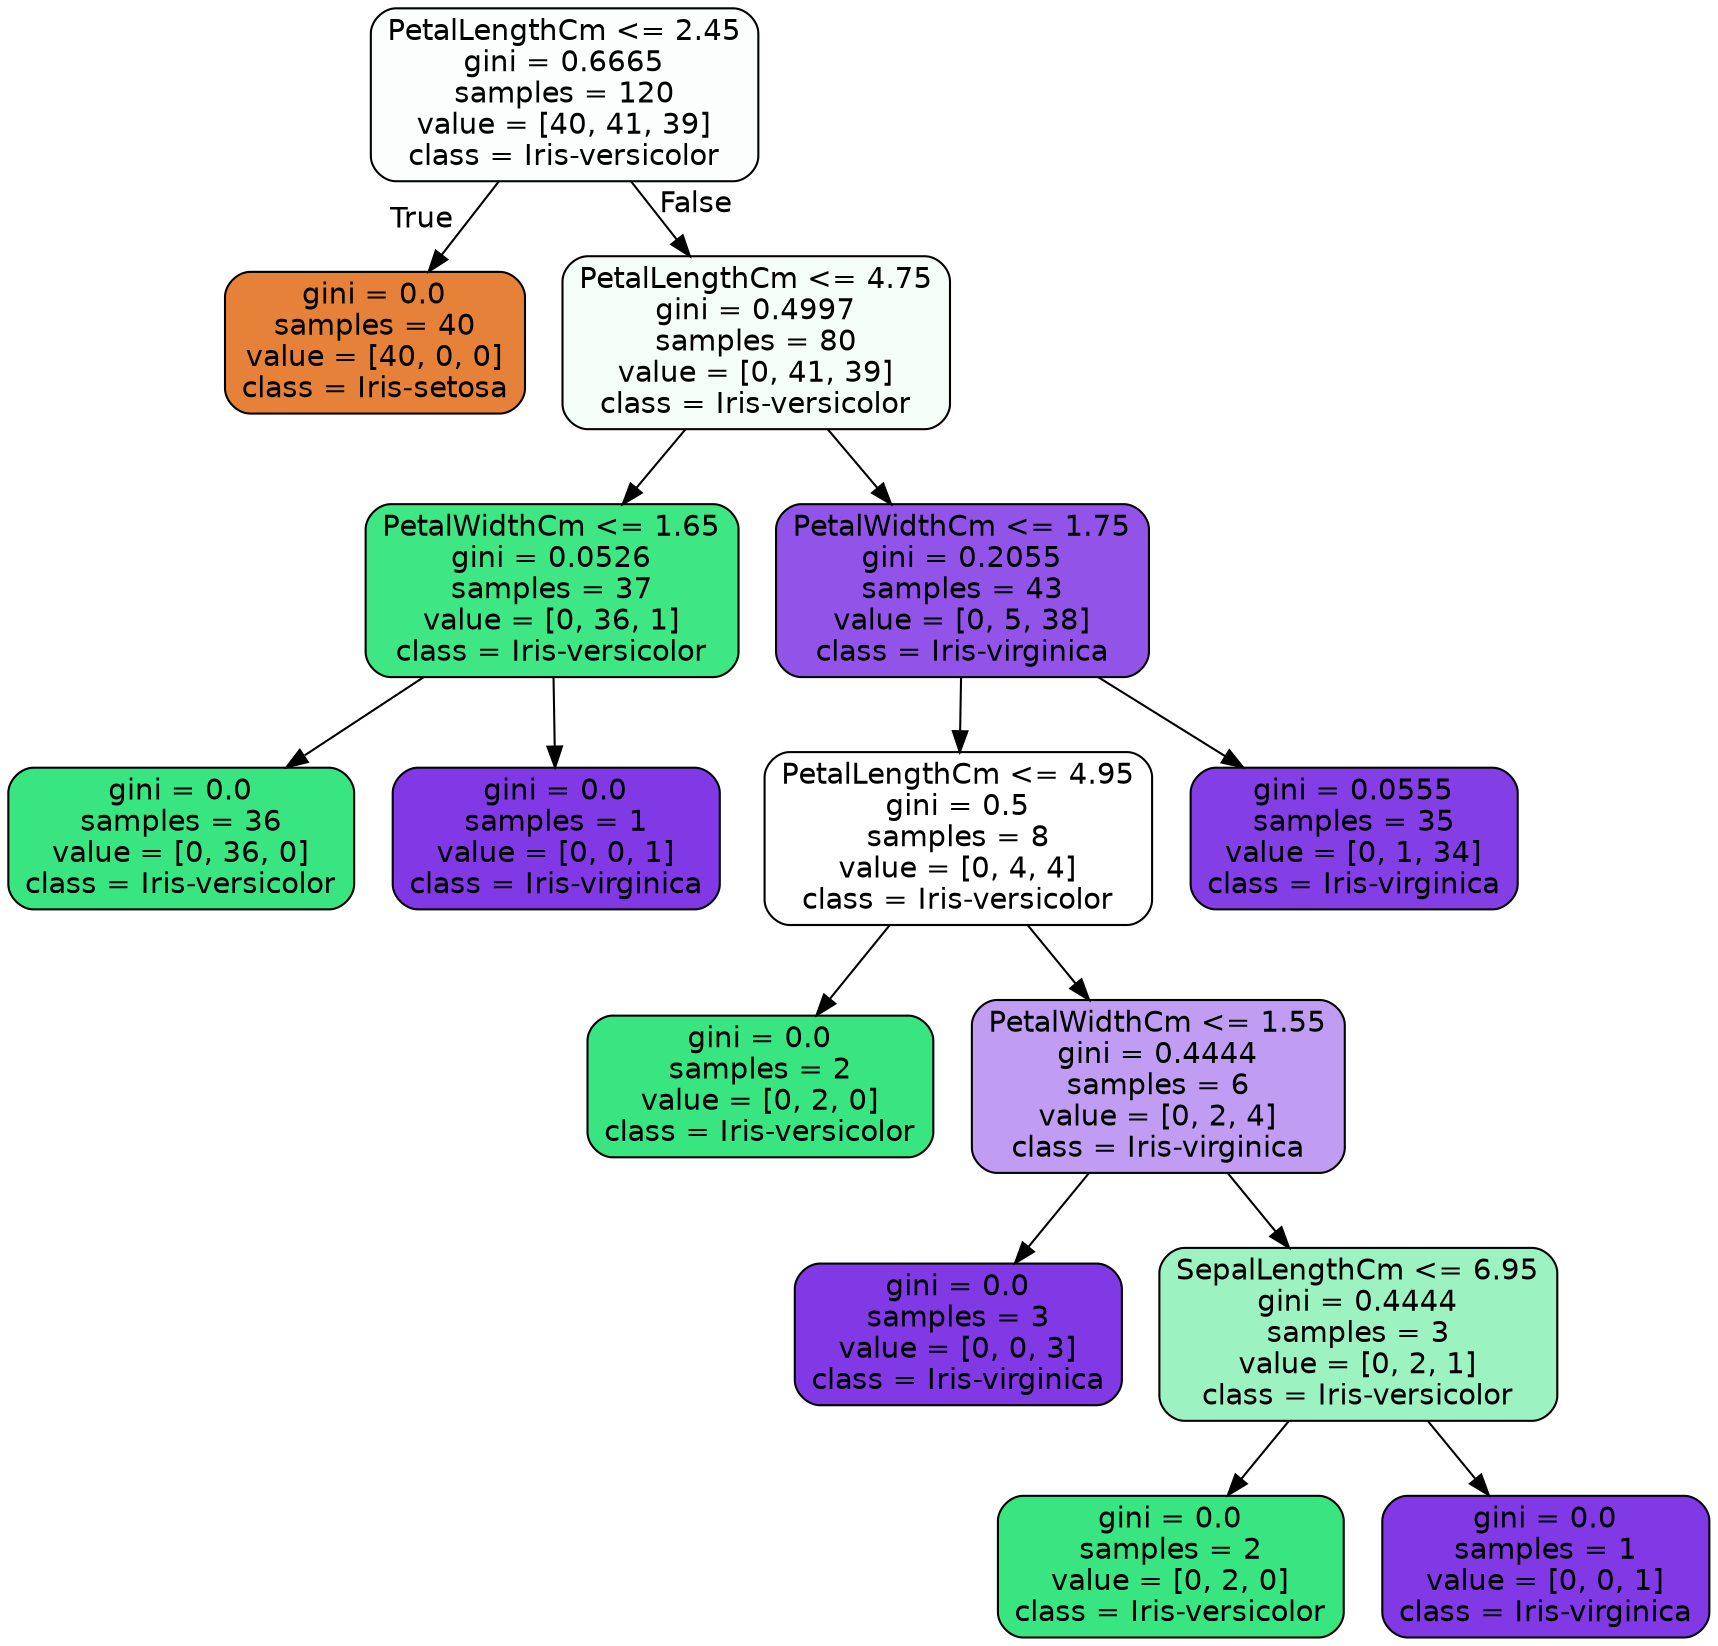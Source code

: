 digraph Tree {
node [shape=box, style="filled, rounded", color="black", fontname=helvetica] ;
edge [fontname=helvetica] ;
0 [label="PetalLengthCm <= 2.45\ngini = 0.6665\nsamples = 120\nvalue = [40, 41, 39]\nclass = Iris-versicolor", fillcolor="#39e58103"] ;
1 [label="gini = 0.0\nsamples = 40\nvalue = [40, 0, 0]\nclass = Iris-setosa", fillcolor="#e58139ff"] ;
0 -> 1 [labeldistance=2.5, labelangle=45, headlabel="True"] ;
2 [label="PetalLengthCm <= 4.75\ngini = 0.4997\nsamples = 80\nvalue = [0, 41, 39]\nclass = Iris-versicolor", fillcolor="#39e5810c"] ;
0 -> 2 [labeldistance=2.5, labelangle=-45, headlabel="False"] ;
3 [label="PetalWidthCm <= 1.65\ngini = 0.0526\nsamples = 37\nvalue = [0, 36, 1]\nclass = Iris-versicolor", fillcolor="#39e581f8"] ;
2 -> 3 ;
7 [label="gini = 0.0\nsamples = 36\nvalue = [0, 36, 0]\nclass = Iris-versicolor", fillcolor="#39e581ff"] ;
3 -> 7 ;
8 [label="gini = 0.0\nsamples = 1\nvalue = [0, 0, 1]\nclass = Iris-virginica", fillcolor="#8139e5ff"] ;
3 -> 8 ;
4 [label="PetalWidthCm <= 1.75\ngini = 0.2055\nsamples = 43\nvalue = [0, 5, 38]\nclass = Iris-virginica", fillcolor="#8139e5dd"] ;
2 -> 4 ;
5 [label="PetalLengthCm <= 4.95\ngini = 0.5\nsamples = 8\nvalue = [0, 4, 4]\nclass = Iris-versicolor", fillcolor="#39e58100"] ;
4 -> 5 ;
9 [label="gini = 0.0\nsamples = 2\nvalue = [0, 2, 0]\nclass = Iris-versicolor", fillcolor="#39e581ff"] ;
5 -> 9 ;
10 [label="PetalWidthCm <= 1.55\ngini = 0.4444\nsamples = 6\nvalue = [0, 2, 4]\nclass = Iris-virginica", fillcolor="#8139e57f"] ;
5 -> 10 ;
11 [label="gini = 0.0\nsamples = 3\nvalue = [0, 0, 3]\nclass = Iris-virginica", fillcolor="#8139e5ff"] ;
10 -> 11 ;
12 [label="SepalLengthCm <= 6.95\ngini = 0.4444\nsamples = 3\nvalue = [0, 2, 1]\nclass = Iris-versicolor", fillcolor="#39e5817f"] ;
10 -> 12 ;
13 [label="gini = 0.0\nsamples = 2\nvalue = [0, 2, 0]\nclass = Iris-versicolor", fillcolor="#39e581ff"] ;
12 -> 13 ;
14 [label="gini = 0.0\nsamples = 1\nvalue = [0, 0, 1]\nclass = Iris-virginica", fillcolor="#8139e5ff"] ;
12 -> 14 ;
6 [label="gini = 0.0555\nsamples = 35\nvalue = [0, 1, 34]\nclass = Iris-virginica", fillcolor="#8139e5f8"] ;
4 -> 6 ;
}
